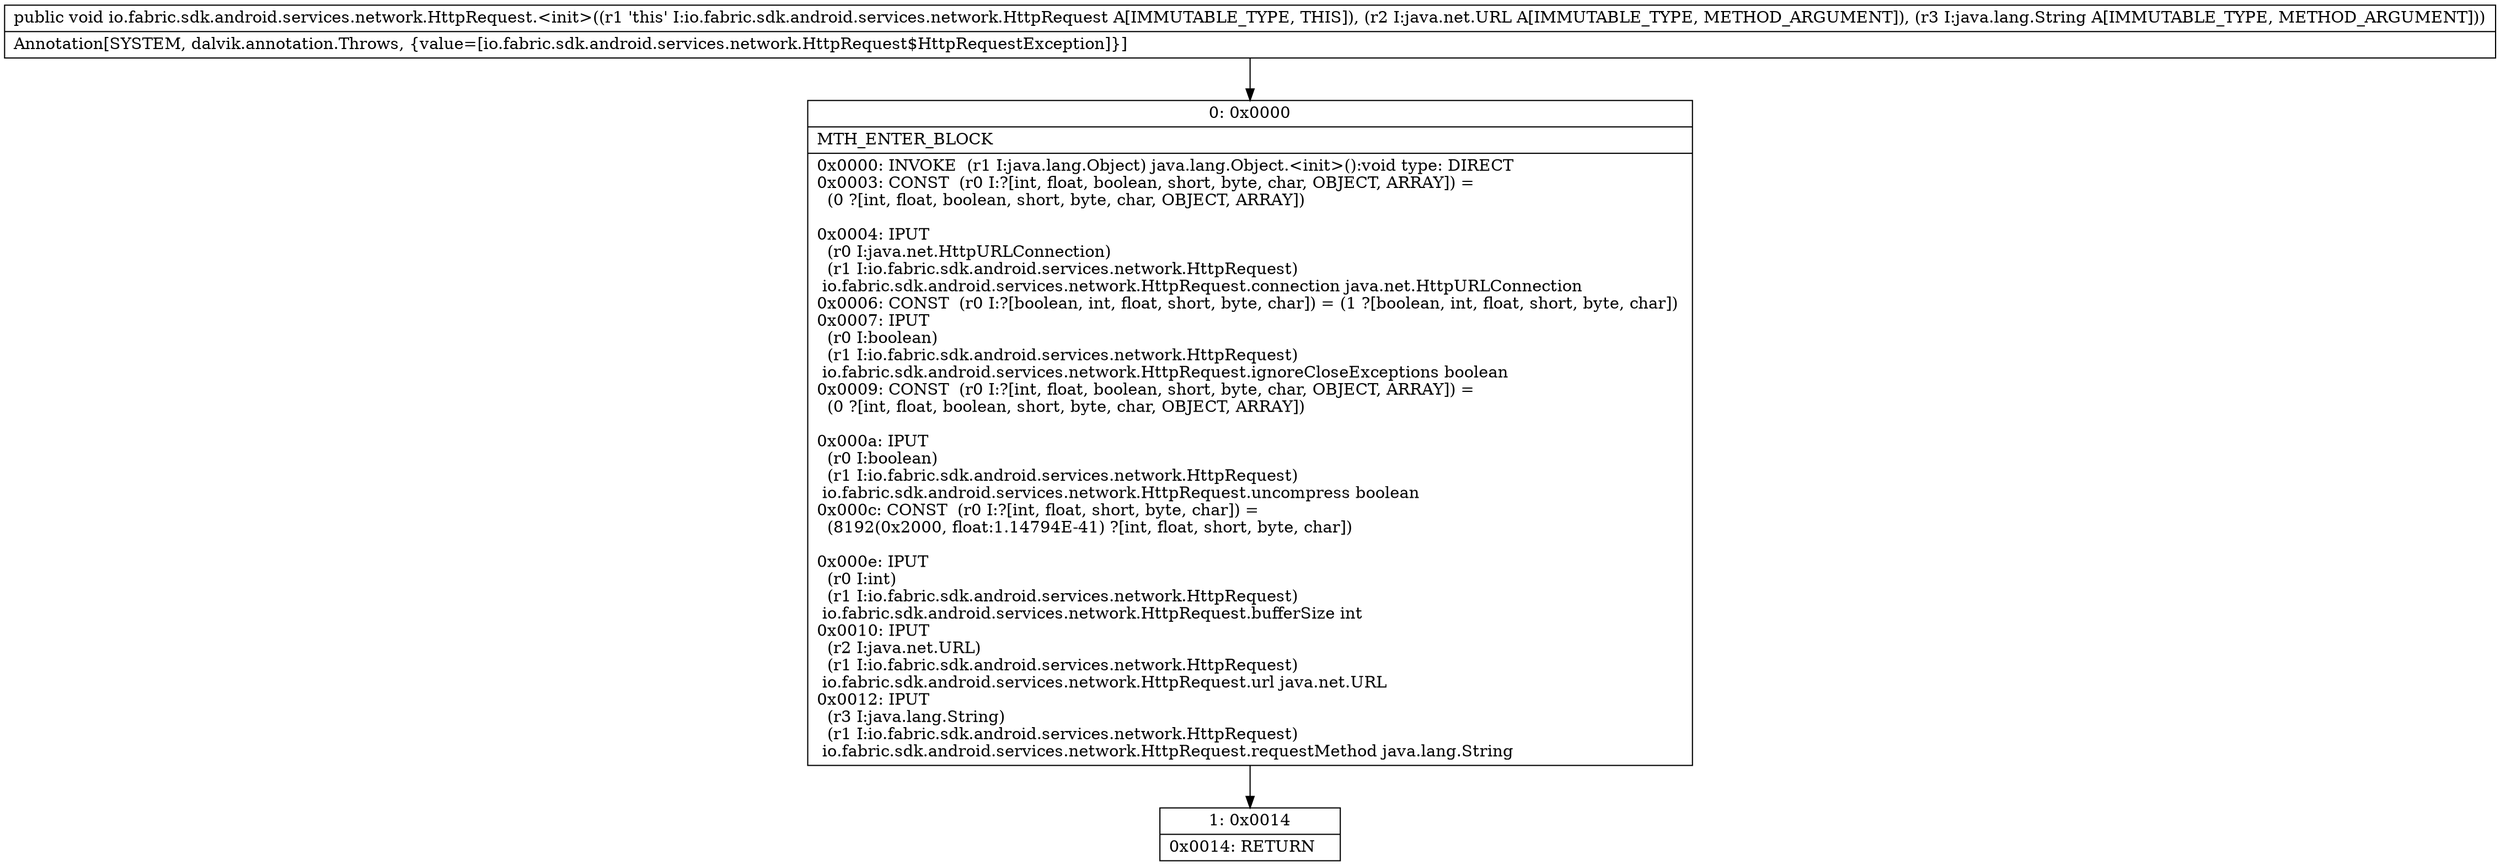 digraph "CFG forio.fabric.sdk.android.services.network.HttpRequest.\<init\>(Ljava\/net\/URL;Ljava\/lang\/String;)V" {
Node_0 [shape=record,label="{0\:\ 0x0000|MTH_ENTER_BLOCK\l|0x0000: INVOKE  (r1 I:java.lang.Object) java.lang.Object.\<init\>():void type: DIRECT \l0x0003: CONST  (r0 I:?[int, float, boolean, short, byte, char, OBJECT, ARRAY]) = \l  (0 ?[int, float, boolean, short, byte, char, OBJECT, ARRAY])\l \l0x0004: IPUT  \l  (r0 I:java.net.HttpURLConnection)\l  (r1 I:io.fabric.sdk.android.services.network.HttpRequest)\l io.fabric.sdk.android.services.network.HttpRequest.connection java.net.HttpURLConnection \l0x0006: CONST  (r0 I:?[boolean, int, float, short, byte, char]) = (1 ?[boolean, int, float, short, byte, char]) \l0x0007: IPUT  \l  (r0 I:boolean)\l  (r1 I:io.fabric.sdk.android.services.network.HttpRequest)\l io.fabric.sdk.android.services.network.HttpRequest.ignoreCloseExceptions boolean \l0x0009: CONST  (r0 I:?[int, float, boolean, short, byte, char, OBJECT, ARRAY]) = \l  (0 ?[int, float, boolean, short, byte, char, OBJECT, ARRAY])\l \l0x000a: IPUT  \l  (r0 I:boolean)\l  (r1 I:io.fabric.sdk.android.services.network.HttpRequest)\l io.fabric.sdk.android.services.network.HttpRequest.uncompress boolean \l0x000c: CONST  (r0 I:?[int, float, short, byte, char]) = \l  (8192(0x2000, float:1.14794E\-41) ?[int, float, short, byte, char])\l \l0x000e: IPUT  \l  (r0 I:int)\l  (r1 I:io.fabric.sdk.android.services.network.HttpRequest)\l io.fabric.sdk.android.services.network.HttpRequest.bufferSize int \l0x0010: IPUT  \l  (r2 I:java.net.URL)\l  (r1 I:io.fabric.sdk.android.services.network.HttpRequest)\l io.fabric.sdk.android.services.network.HttpRequest.url java.net.URL \l0x0012: IPUT  \l  (r3 I:java.lang.String)\l  (r1 I:io.fabric.sdk.android.services.network.HttpRequest)\l io.fabric.sdk.android.services.network.HttpRequest.requestMethod java.lang.String \l}"];
Node_1 [shape=record,label="{1\:\ 0x0014|0x0014: RETURN   \l}"];
MethodNode[shape=record,label="{public void io.fabric.sdk.android.services.network.HttpRequest.\<init\>((r1 'this' I:io.fabric.sdk.android.services.network.HttpRequest A[IMMUTABLE_TYPE, THIS]), (r2 I:java.net.URL A[IMMUTABLE_TYPE, METHOD_ARGUMENT]), (r3 I:java.lang.String A[IMMUTABLE_TYPE, METHOD_ARGUMENT]))  | Annotation[SYSTEM, dalvik.annotation.Throws, \{value=[io.fabric.sdk.android.services.network.HttpRequest$HttpRequestException]\}]\l}"];
MethodNode -> Node_0;
Node_0 -> Node_1;
}

